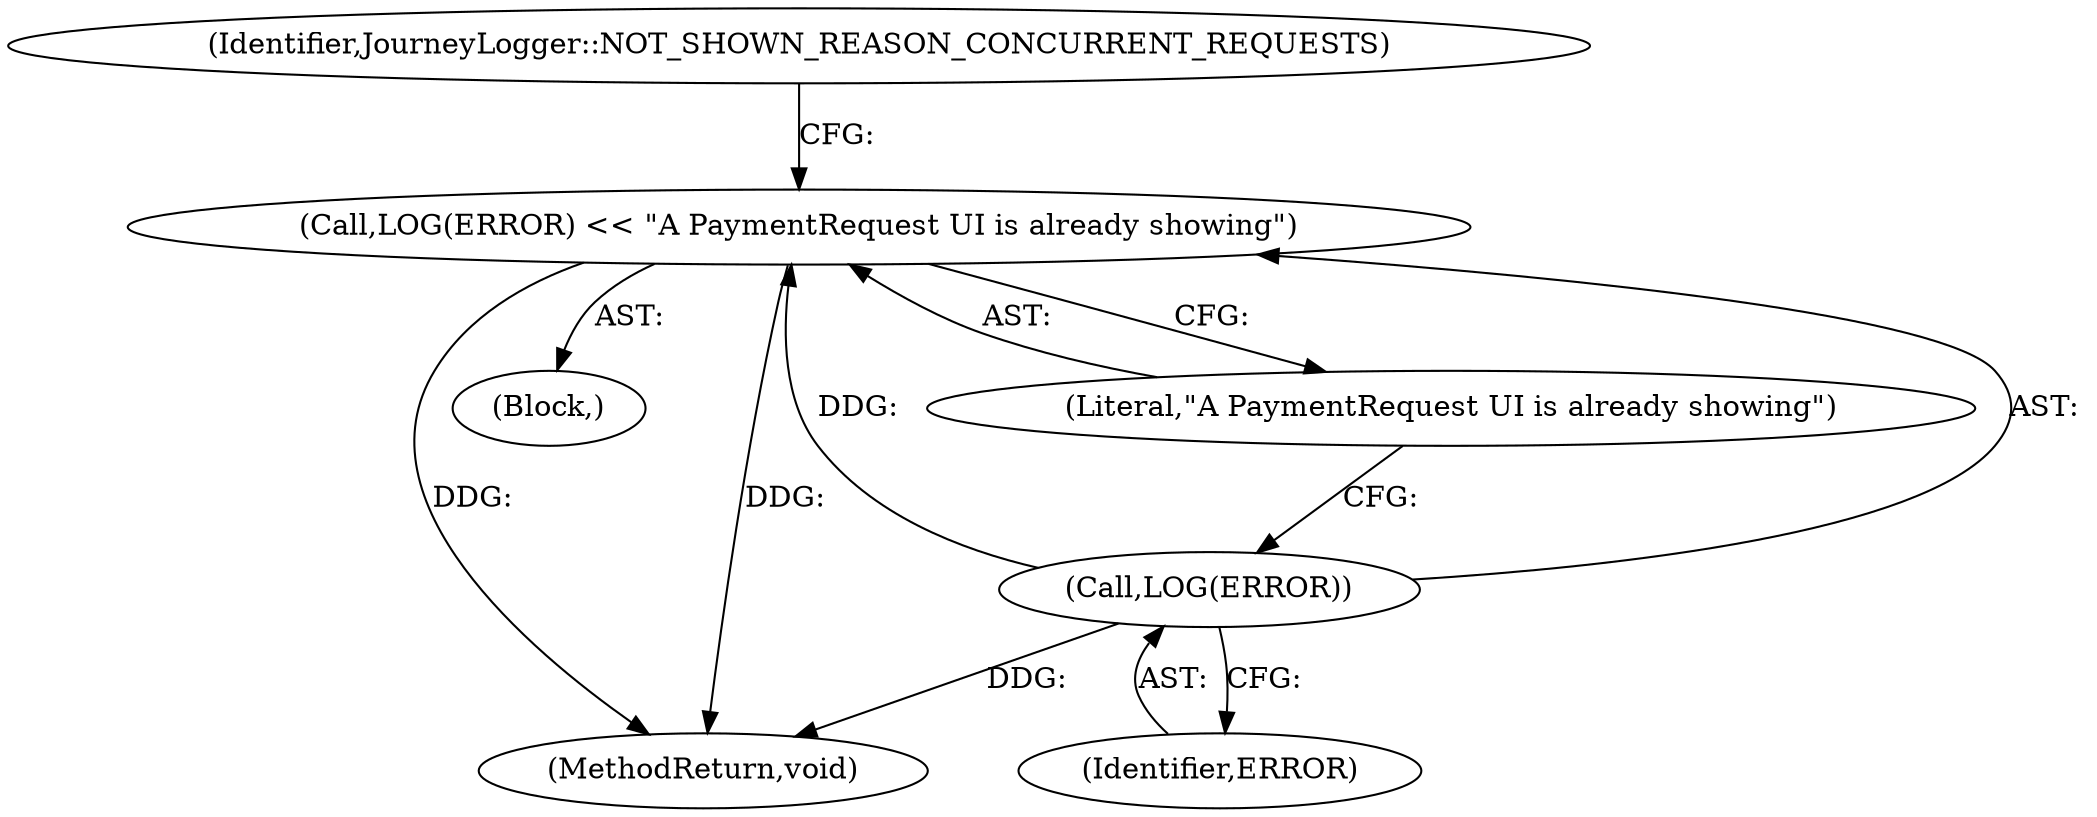 digraph "1_Chrome_2706470a422dec8f4ae2538e80f0e7e3c4f4f7f6_8@del" {
"1000124" [label="(Call,LOG(ERROR) << \"A PaymentRequest UI is already showing\")"];
"1000125" [label="(Call,LOG(ERROR))"];
"1000125" [label="(Call,LOG(ERROR))"];
"1000127" [label="(Literal,\"A PaymentRequest UI is already showing\")"];
"1000126" [label="(Identifier,ERROR)"];
"1000123" [label="(Block,)"];
"1000165" [label="(MethodReturn,void)"];
"1000124" [label="(Call,LOG(ERROR) << \"A PaymentRequest UI is already showing\")"];
"1000129" [label="(Identifier,JourneyLogger::NOT_SHOWN_REASON_CONCURRENT_REQUESTS)"];
"1000124" -> "1000123"  [label="AST: "];
"1000124" -> "1000127"  [label="CFG: "];
"1000125" -> "1000124"  [label="AST: "];
"1000127" -> "1000124"  [label="AST: "];
"1000129" -> "1000124"  [label="CFG: "];
"1000124" -> "1000165"  [label="DDG: "];
"1000124" -> "1000165"  [label="DDG: "];
"1000125" -> "1000124"  [label="DDG: "];
"1000125" -> "1000126"  [label="CFG: "];
"1000126" -> "1000125"  [label="AST: "];
"1000127" -> "1000125"  [label="CFG: "];
"1000125" -> "1000165"  [label="DDG: "];
}
